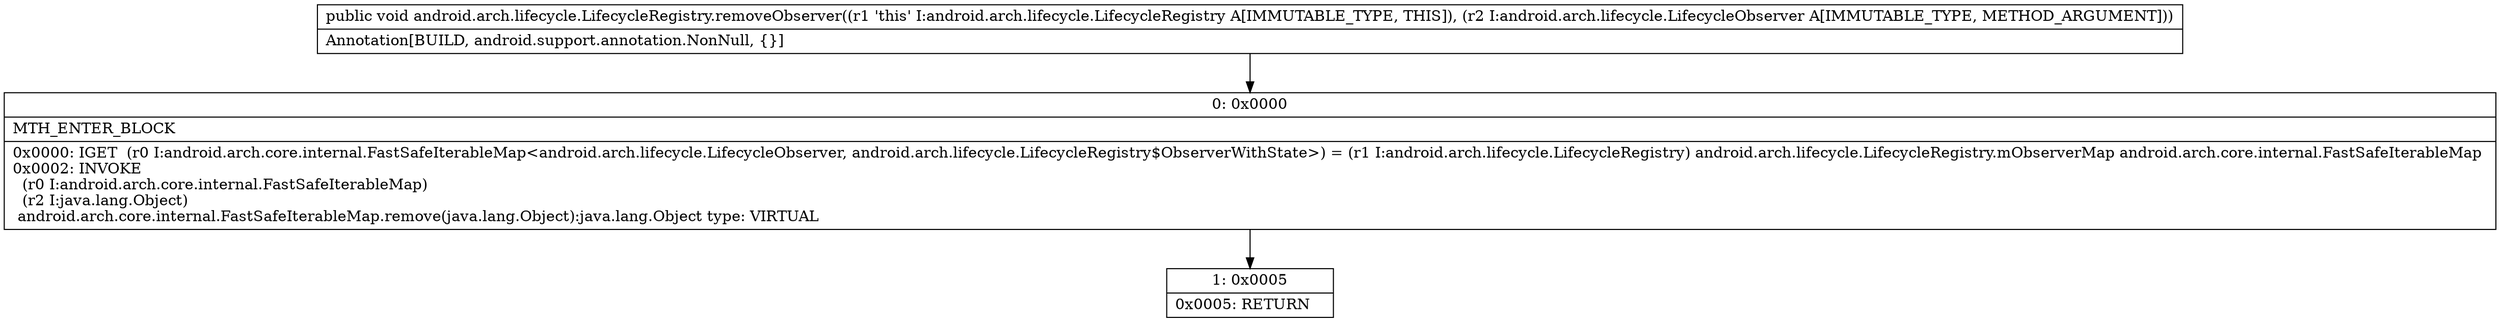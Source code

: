 digraph "CFG forandroid.arch.lifecycle.LifecycleRegistry.removeObserver(Landroid\/arch\/lifecycle\/LifecycleObserver;)V" {
Node_0 [shape=record,label="{0\:\ 0x0000|MTH_ENTER_BLOCK\l|0x0000: IGET  (r0 I:android.arch.core.internal.FastSafeIterableMap\<android.arch.lifecycle.LifecycleObserver, android.arch.lifecycle.LifecycleRegistry$ObserverWithState\>) = (r1 I:android.arch.lifecycle.LifecycleRegistry) android.arch.lifecycle.LifecycleRegistry.mObserverMap android.arch.core.internal.FastSafeIterableMap \l0x0002: INVOKE  \l  (r0 I:android.arch.core.internal.FastSafeIterableMap)\l  (r2 I:java.lang.Object)\l android.arch.core.internal.FastSafeIterableMap.remove(java.lang.Object):java.lang.Object type: VIRTUAL \l}"];
Node_1 [shape=record,label="{1\:\ 0x0005|0x0005: RETURN   \l}"];
MethodNode[shape=record,label="{public void android.arch.lifecycle.LifecycleRegistry.removeObserver((r1 'this' I:android.arch.lifecycle.LifecycleRegistry A[IMMUTABLE_TYPE, THIS]), (r2 I:android.arch.lifecycle.LifecycleObserver A[IMMUTABLE_TYPE, METHOD_ARGUMENT]))  | Annotation[BUILD, android.support.annotation.NonNull, \{\}]\l}"];
MethodNode -> Node_0;
Node_0 -> Node_1;
}

